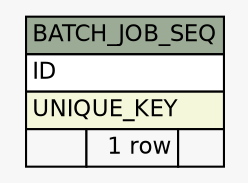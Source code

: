 // dot 2.36.0 on Mac OS X 10.10.2
// SchemaSpy rev Unknown
digraph "BATCH_JOB_SEQ" {
  graph [
    rankdir="RL"
    bgcolor="#f7f7f7"
    nodesep="0.18"
    ranksep="0.46"
    fontname="Helvetica"
    fontsize="11"
  ];
  node [
    fontname="Helvetica"
    fontsize="11"
    shape="plaintext"
  ];
  edge [
    arrowsize="0.8"
  ];
  "BATCH_JOB_SEQ" [
    label=<
    <TABLE BORDER="0" CELLBORDER="1" CELLSPACING="0" BGCOLOR="#ffffff">
      <TR><TD COLSPAN="3" BGCOLOR="#9bab96" ALIGN="CENTER">BATCH_JOB_SEQ</TD></TR>
      <TR><TD PORT="ID" COLSPAN="3" ALIGN="LEFT">ID</TD></TR>
      <TR><TD PORT="UNIQUE_KEY" COLSPAN="3" BGCOLOR="#f4f7da" ALIGN="LEFT">UNIQUE_KEY</TD></TR>
      <TR><TD ALIGN="LEFT" BGCOLOR="#f7f7f7">  </TD><TD ALIGN="RIGHT" BGCOLOR="#f7f7f7">1 row</TD><TD ALIGN="RIGHT" BGCOLOR="#f7f7f7">  </TD></TR>
    </TABLE>>
    URL="tables/BATCH_JOB_SEQ.html"
    tooltip="BATCH_JOB_SEQ"
  ];
}
